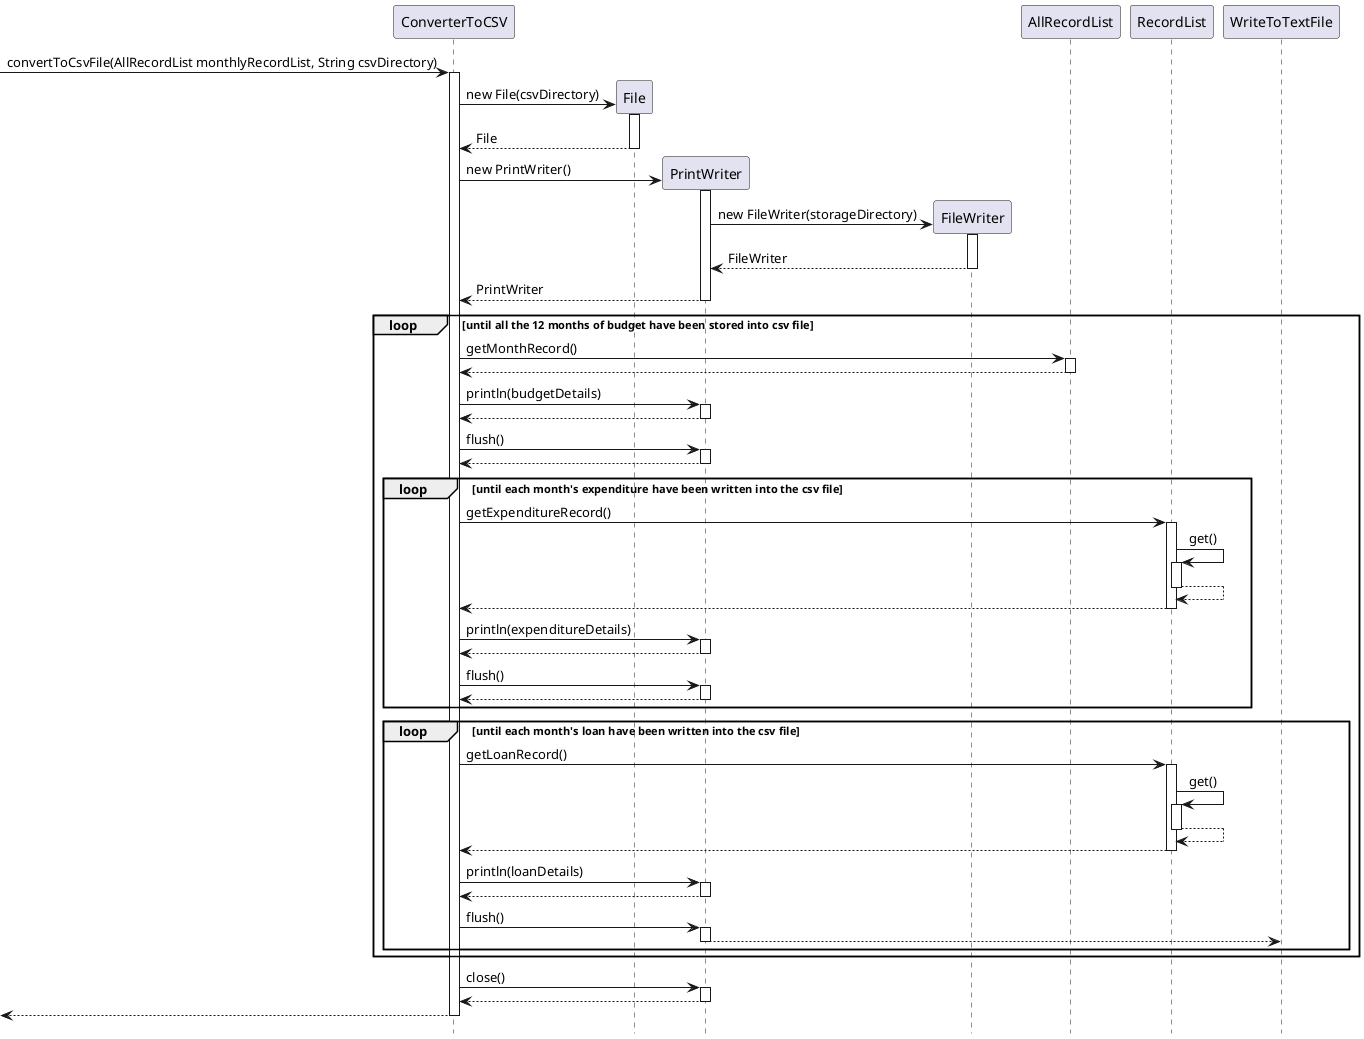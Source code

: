 @startuml
'https://plantuml.com/sequence-diagram
hide footbox

-> ConverterToCSV: convertToCsvFile(AllRecordList monthlyRecordList, String csvDirectory)

activate ConverterToCSV

create File
ConverterToCSV -> File: new File(csvDirectory)
activate File
File --> ConverterToCSV: File
deactivate File

create PrintWriter
ConverterToCSV -> PrintWriter: new PrintWriter()
activate PrintWriter

create FileWriter
PrintWriter -> FileWriter: new FileWriter(storageDirectory)
activate FileWriter

FileWriter --> PrintWriter: FileWriter
deactivate FileWriter

PrintWriter --> ConverterToCSV: PrintWriter
deactivate PrintWriter

loop until all the 12 months of budget have been stored into csv file
ConverterToCSV -> AllRecordList: getMonthRecord()

activate AllRecordList
AllRecordList --> ConverterToCSV
deactivate AllRecordList

ConverterToCSV -> PrintWriter: println(budgetDetails)
activate PrintWriter
PrintWriter --> ConverterToCSV
deactivate PrintWriter

ConverterToCSV -> PrintWriter: flush()
activate PrintWriter
PrintWriter --> ConverterToCSV
deactivate PrintWriter

loop until each month's expenditure have been written into the csv file

ConverterToCSV -> RecordList: getExpenditureRecord()
activate RecordList
RecordList -> RecordList:get()
activate RecordList
RecordList --> RecordList
deactivate RecordList
RecordList --> ConverterToCSV:
deactivate RecordList

ConverterToCSV -> PrintWriter: println(expenditureDetails)
activate PrintWriter
PrintWriter --> ConverterToCSV
deactivate PrintWriter

ConverterToCSV -> PrintWriter: flush()
activate PrintWriter
PrintWriter --> ConverterToCSV
deactivate PrintWriter

end

loop until each month's loan have been written into the csv file
ConverterToCSV -> RecordList: getLoanRecord()
activate RecordList
RecordList -> RecordList:get()
activate RecordList
RecordList --> RecordList
deactivate RecordList
RecordList --> ConverterToCSV:
deactivate RecordList

ConverterToCSV -> PrintWriter: println(loanDetails)
activate PrintWriter
PrintWriter --> ConverterToCSV
deactivate PrintWriter

ConverterToCSV -> PrintWriter: flush()
activate PrintWriter
PrintWriter --> WriteToTextFile
deactivate PrintWriter
end



end

ConverterToCSV -> PrintWriter: close()
activate PrintWriter
PrintWriter --> ConverterToCSV
deactivate PrintWriter

return

deactivate ConverterToCSV

@enduml
